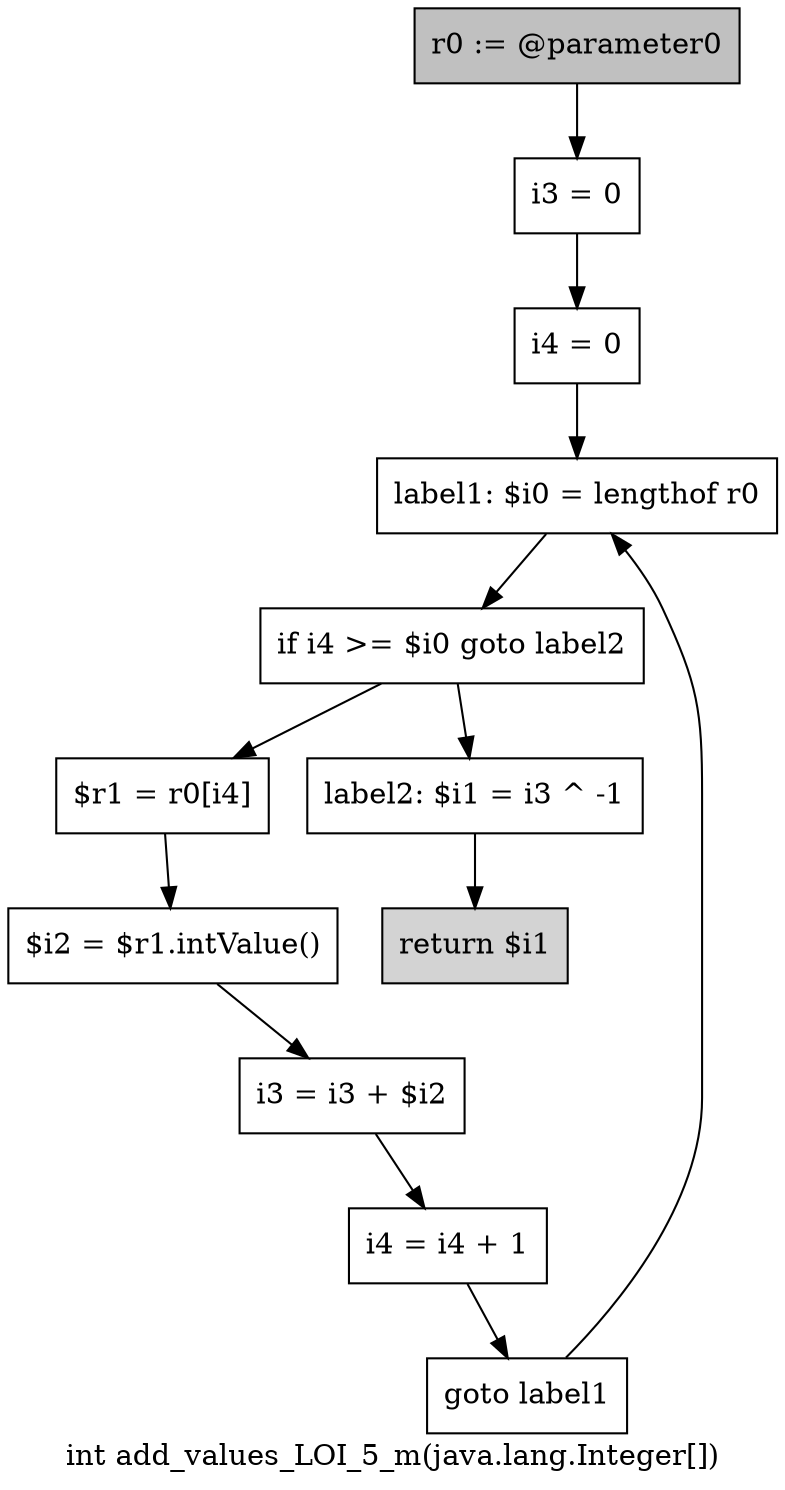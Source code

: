 digraph "int add_values_LOI_5_m(java.lang.Integer[])" {
    label="int add_values_LOI_5_m(java.lang.Integer[])";
    node [shape=box];
    "0" [style=filled,fillcolor=gray,label="r0 := @parameter0",];
    "1" [label="i3 = 0",];
    "0"->"1";
    "2" [label="i4 = 0",];
    "1"->"2";
    "3" [label="label1: $i0 = lengthof r0",];
    "2"->"3";
    "4" [label="if i4 >= $i0 goto label2",];
    "3"->"4";
    "5" [label="$r1 = r0[i4]",];
    "4"->"5";
    "10" [label="label2: $i1 = i3 ^ -1",];
    "4"->"10";
    "6" [label="$i2 = $r1.intValue()",];
    "5"->"6";
    "7" [label="i3 = i3 + $i2",];
    "6"->"7";
    "8" [label="i4 = i4 + 1",];
    "7"->"8";
    "9" [label="goto label1",];
    "8"->"9";
    "9"->"3";
    "11" [style=filled,fillcolor=lightgray,label="return $i1",];
    "10"->"11";
}
